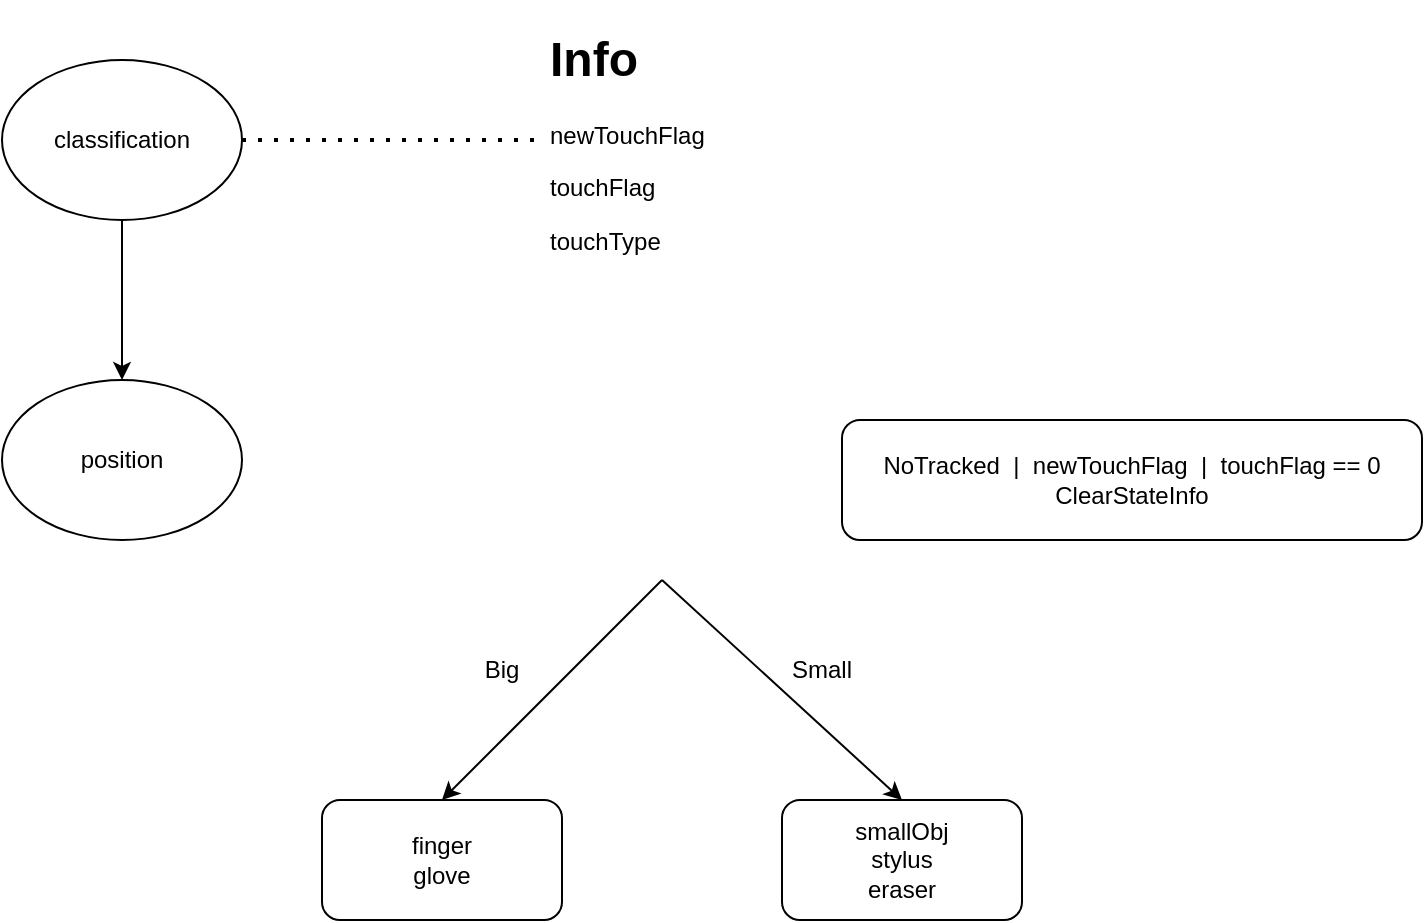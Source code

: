 <mxfile version="20.7.4" type="github">
  <diagram id="oSFIHF5zlqG9GgeVl_dD" name="第 1 页">
    <mxGraphModel dx="1212" dy="729" grid="1" gridSize="10" guides="1" tooltips="1" connect="1" arrows="1" fold="1" page="1" pageScale="1" pageWidth="827" pageHeight="1169" math="0" shadow="0">
      <root>
        <mxCell id="0" />
        <mxCell id="1" parent="0" />
        <mxCell id="0IlvafFRPzkkb1Gv7v1U-1" value="classification" style="ellipse;whiteSpace=wrap;html=1;" parent="1" vertex="1">
          <mxGeometry x="50" y="60" width="120" height="80" as="geometry" />
        </mxCell>
        <mxCell id="0IlvafFRPzkkb1Gv7v1U-2" value="position" style="ellipse;whiteSpace=wrap;html=1;" parent="1" vertex="1">
          <mxGeometry x="50" y="220" width="120" height="80" as="geometry" />
        </mxCell>
        <mxCell id="TW8lcBPUU3Kzq9wHCnhU-1" value="&lt;h1&gt;Info&lt;/h1&gt;&lt;p&gt;newTouchFlag&lt;/p&gt;&lt;p&gt;touchFlag&lt;/p&gt;&lt;p&gt;touchType&lt;/p&gt;" style="text;html=1;strokeColor=none;fillColor=none;spacing=5;spacingTop=-20;whiteSpace=wrap;overflow=hidden;rounded=0;" vertex="1" parent="1">
          <mxGeometry x="319" y="40" width="190" height="120" as="geometry" />
        </mxCell>
        <mxCell id="TW8lcBPUU3Kzq9wHCnhU-2" value="" style="endArrow=none;dashed=1;html=1;dashPattern=1 3;strokeWidth=2;rounded=0;exitX=1;exitY=0.5;exitDx=0;exitDy=0;entryX=0;entryY=0.5;entryDx=0;entryDy=0;" edge="1" parent="1" source="0IlvafFRPzkkb1Gv7v1U-1" target="TW8lcBPUU3Kzq9wHCnhU-1">
          <mxGeometry width="50" height="50" relative="1" as="geometry">
            <mxPoint x="390" y="60" as="sourcePoint" />
            <mxPoint x="440" y="10" as="targetPoint" />
          </mxGeometry>
        </mxCell>
        <mxCell id="TW8lcBPUU3Kzq9wHCnhU-3" value="" style="endArrow=classic;html=1;rounded=0;exitX=0.5;exitY=1;exitDx=0;exitDy=0;entryX=0.5;entryY=0;entryDx=0;entryDy=0;" edge="1" parent="1" source="0IlvafFRPzkkb1Gv7v1U-1" target="0IlvafFRPzkkb1Gv7v1U-2">
          <mxGeometry width="50" height="50" relative="1" as="geometry">
            <mxPoint x="390" y="290" as="sourcePoint" />
            <mxPoint x="440" y="240" as="targetPoint" />
          </mxGeometry>
        </mxCell>
        <mxCell id="TW8lcBPUU3Kzq9wHCnhU-4" value="NoTracked&amp;nbsp; |&amp;nbsp; newTouchFlag&amp;nbsp; |&amp;nbsp; touchFlag == 0&lt;br&gt;ClearStateInfo" style="rounded=1;whiteSpace=wrap;html=1;" vertex="1" parent="1">
          <mxGeometry x="470" y="240" width="290" height="60" as="geometry" />
        </mxCell>
        <mxCell id="TW8lcBPUU3Kzq9wHCnhU-7" value="finger&lt;br&gt;glove" style="rounded=1;whiteSpace=wrap;html=1;" vertex="1" parent="1">
          <mxGeometry x="210" y="430" width="120" height="60" as="geometry" />
        </mxCell>
        <mxCell id="TW8lcBPUU3Kzq9wHCnhU-8" value="smallObj&lt;br&gt;stylus&lt;br&gt;eraser" style="rounded=1;whiteSpace=wrap;html=1;" vertex="1" parent="1">
          <mxGeometry x="440" y="430" width="120" height="60" as="geometry" />
        </mxCell>
        <mxCell id="TW8lcBPUU3Kzq9wHCnhU-9" value="" style="endArrow=classic;html=1;rounded=0;entryX=0.5;entryY=0;entryDx=0;entryDy=0;" edge="1" parent="1" target="TW8lcBPUU3Kzq9wHCnhU-8">
          <mxGeometry width="50" height="50" relative="1" as="geometry">
            <mxPoint x="380" y="320" as="sourcePoint" />
            <mxPoint x="440" y="230" as="targetPoint" />
          </mxGeometry>
        </mxCell>
        <mxCell id="TW8lcBPUU3Kzq9wHCnhU-10" value="" style="endArrow=classic;html=1;rounded=0;entryX=0.5;entryY=0;entryDx=0;entryDy=0;" edge="1" parent="1">
          <mxGeometry width="50" height="50" relative="1" as="geometry">
            <mxPoint x="380" y="320" as="sourcePoint" />
            <mxPoint x="270" y="430" as="targetPoint" />
          </mxGeometry>
        </mxCell>
        <mxCell id="TW8lcBPUU3Kzq9wHCnhU-11" value="Big" style="text;html=1;strokeColor=none;fillColor=none;align=center;verticalAlign=middle;whiteSpace=wrap;rounded=0;" vertex="1" parent="1">
          <mxGeometry x="270" y="350" width="60" height="30" as="geometry" />
        </mxCell>
        <mxCell id="TW8lcBPUU3Kzq9wHCnhU-12" value="Small" style="text;html=1;strokeColor=none;fillColor=none;align=center;verticalAlign=middle;whiteSpace=wrap;rounded=0;" vertex="1" parent="1">
          <mxGeometry x="430" y="350" width="60" height="30" as="geometry" />
        </mxCell>
      </root>
    </mxGraphModel>
  </diagram>
</mxfile>
